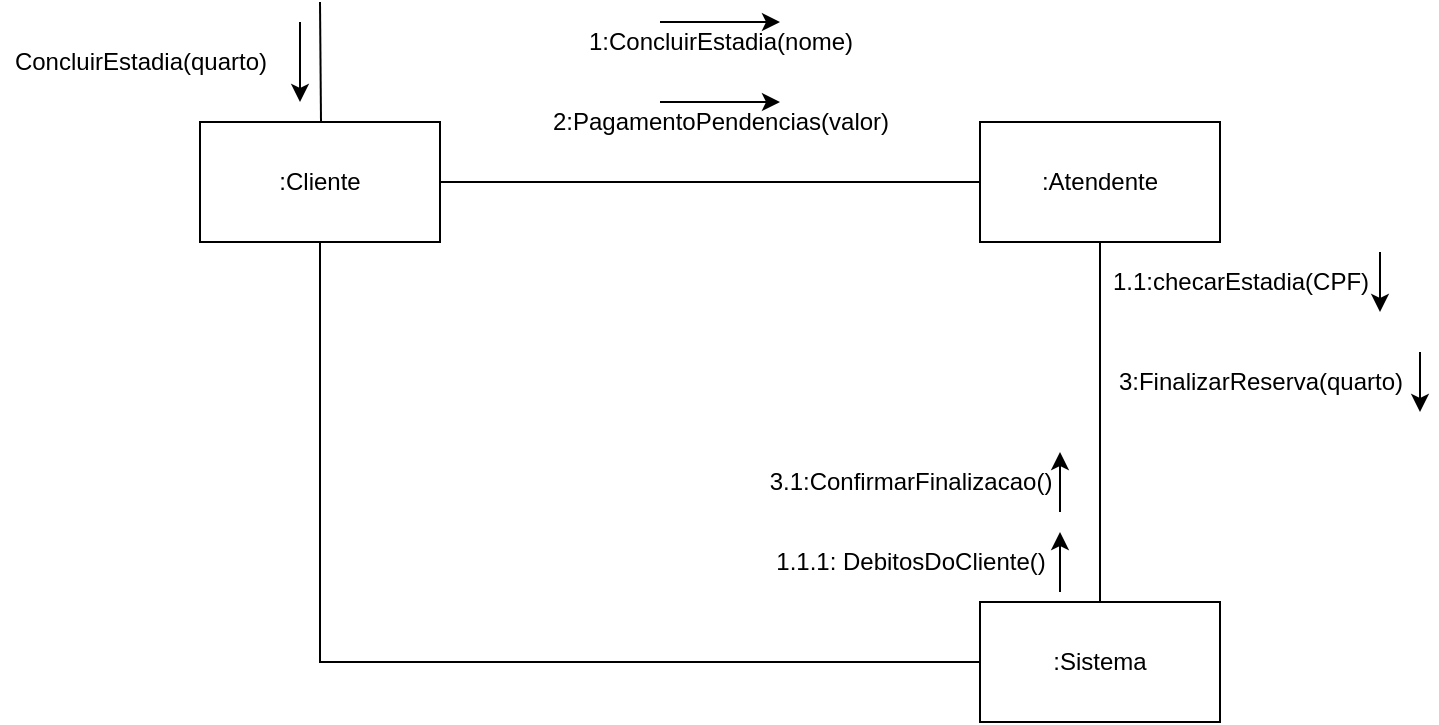 <mxfile version="17.3.0" type="device"><diagram id="JcB4AoaDVqTouLbzVeP7" name="Page-1"><mxGraphModel dx="628" dy="387" grid="1" gridSize="10" guides="1" tooltips="1" connect="1" arrows="1" fold="1" page="1" pageScale="1" pageWidth="827" pageHeight="1169" math="0" shadow="0"><root><mxCell id="0"/><mxCell id="1" parent="0"/><mxCell id="2WdOGQC3QuCLFB-xZs7w-1" value=":Atendente" style="rounded=0;whiteSpace=wrap;html=1;" parent="1" vertex="1"><mxGeometry x="490" y="180" width="120" height="60" as="geometry"/></mxCell><mxCell id="buVrBW2kvbHIGcAl6ZfB-4" style="edgeStyle=orthogonalEdgeStyle;rounded=0;orthogonalLoop=1;jettySize=auto;html=1;entryX=0.5;entryY=1;entryDx=0;entryDy=0;endArrow=none;endFill=0;" edge="1" parent="1" source="2WdOGQC3QuCLFB-xZs7w-6" target="2WdOGQC3QuCLFB-xZs7w-1"><mxGeometry relative="1" as="geometry"/></mxCell><mxCell id="buVrBW2kvbHIGcAl6ZfB-5" style="edgeStyle=orthogonalEdgeStyle;rounded=0;orthogonalLoop=1;jettySize=auto;html=1;exitX=0;exitY=0.5;exitDx=0;exitDy=0;entryX=0.5;entryY=1;entryDx=0;entryDy=0;endArrow=none;endFill=0;" edge="1" parent="1" source="2WdOGQC3QuCLFB-xZs7w-6" target="2WdOGQC3QuCLFB-xZs7w-33"><mxGeometry relative="1" as="geometry"/></mxCell><mxCell id="2WdOGQC3QuCLFB-xZs7w-6" value=":Sistema" style="rounded=0;whiteSpace=wrap;html=1;" parent="1" vertex="1"><mxGeometry x="490" y="420" width="120" height="60" as="geometry"/></mxCell><mxCell id="buVrBW2kvbHIGcAl6ZfB-6" style="edgeStyle=orthogonalEdgeStyle;rounded=0;orthogonalLoop=1;jettySize=auto;html=1;exitX=1;exitY=0.5;exitDx=0;exitDy=0;entryX=0;entryY=0.5;entryDx=0;entryDy=0;endArrow=none;endFill=0;" edge="1" parent="1" source="2WdOGQC3QuCLFB-xZs7w-33" target="2WdOGQC3QuCLFB-xZs7w-1"><mxGeometry relative="1" as="geometry"/></mxCell><mxCell id="2WdOGQC3QuCLFB-xZs7w-33" value=":Cliente" style="rounded=0;whiteSpace=wrap;html=1;" parent="1" vertex="1"><mxGeometry x="100" y="180" width="120" height="60" as="geometry"/></mxCell><mxCell id="buVrBW2kvbHIGcAl6ZfB-2" value="" style="endArrow=none;html=1;rounded=0;" edge="1" parent="1"><mxGeometry width="50" height="50" relative="1" as="geometry"><mxPoint x="160.5" y="180" as="sourcePoint"/><mxPoint x="160" y="120" as="targetPoint"/></mxGeometry></mxCell><mxCell id="buVrBW2kvbHIGcAl6ZfB-8" value="ConcluirEstadia(quarto)" style="text;html=1;align=center;verticalAlign=middle;resizable=0;points=[];autosize=1;strokeColor=none;fillColor=none;" vertex="1" parent="1"><mxGeometry y="140" width="140" height="20" as="geometry"/></mxCell><mxCell id="buVrBW2kvbHIGcAl6ZfB-10" value="" style="endArrow=classic;html=1;rounded=0;" edge="1" parent="1"><mxGeometry width="50" height="50" relative="1" as="geometry"><mxPoint x="150" y="130" as="sourcePoint"/><mxPoint x="150" y="170" as="targetPoint"/></mxGeometry></mxCell><mxCell id="buVrBW2kvbHIGcAl6ZfB-12" value="1.1:checarEstadia(CPF)" style="text;html=1;align=center;verticalAlign=middle;resizable=0;points=[];autosize=1;strokeColor=none;fillColor=none;" vertex="1" parent="1"><mxGeometry x="550" y="250" width="140" height="20" as="geometry"/></mxCell><mxCell id="buVrBW2kvbHIGcAl6ZfB-13" value="1.1.1: DebitosDoCliente()" style="text;html=1;align=center;verticalAlign=middle;resizable=0;points=[];autosize=1;strokeColor=none;fillColor=none;" vertex="1" parent="1"><mxGeometry x="380" y="390" width="150" height="20" as="geometry"/></mxCell><mxCell id="buVrBW2kvbHIGcAl6ZfB-14" value="" style="endArrow=classic;html=1;rounded=0;" edge="1" parent="1"><mxGeometry width="50" height="50" relative="1" as="geometry"><mxPoint x="530" y="415" as="sourcePoint"/><mxPoint x="530" y="385" as="targetPoint"/><Array as="points"><mxPoint x="530" y="395"/></Array></mxGeometry></mxCell><mxCell id="buVrBW2kvbHIGcAl6ZfB-15" value="" style="endArrow=classic;html=1;rounded=0;" edge="1" parent="1"><mxGeometry width="50" height="50" relative="1" as="geometry"><mxPoint x="690" y="245" as="sourcePoint"/><mxPoint x="690" y="275" as="targetPoint"/><Array as="points"><mxPoint x="690" y="255"/></Array></mxGeometry></mxCell><mxCell id="buVrBW2kvbHIGcAl6ZfB-16" value="1:ConcluirEstadia(nome)" style="text;html=1;align=center;verticalAlign=middle;resizable=0;points=[];autosize=1;strokeColor=none;fillColor=none;" vertex="1" parent="1"><mxGeometry x="285" y="130" width="150" height="20" as="geometry"/></mxCell><mxCell id="buVrBW2kvbHIGcAl6ZfB-17" value="" style="endArrow=classic;html=1;rounded=0;" edge="1" parent="1"><mxGeometry width="50" height="50" relative="1" as="geometry"><mxPoint x="330" y="130" as="sourcePoint"/><mxPoint x="390" y="130" as="targetPoint"/></mxGeometry></mxCell><mxCell id="buVrBW2kvbHIGcAl6ZfB-18" value="2:PagamentoPendencias(valor)" style="text;html=1;align=center;verticalAlign=middle;resizable=0;points=[];autosize=1;strokeColor=none;fillColor=none;" vertex="1" parent="1"><mxGeometry x="270" y="170" width="180" height="20" as="geometry"/></mxCell><mxCell id="buVrBW2kvbHIGcAl6ZfB-19" value="" style="endArrow=classic;html=1;rounded=0;" edge="1" parent="1"><mxGeometry width="50" height="50" relative="1" as="geometry"><mxPoint x="330" y="170" as="sourcePoint"/><mxPoint x="390" y="170" as="targetPoint"/></mxGeometry></mxCell><mxCell id="buVrBW2kvbHIGcAl6ZfB-20" value="3:FinalizarReserva(quarto)" style="text;html=1;align=center;verticalAlign=middle;resizable=0;points=[];autosize=1;strokeColor=none;fillColor=none;" vertex="1" parent="1"><mxGeometry x="550" y="300" width="160" height="20" as="geometry"/></mxCell><mxCell id="buVrBW2kvbHIGcAl6ZfB-21" value="" style="endArrow=classic;html=1;rounded=0;" edge="1" parent="1"><mxGeometry width="50" height="50" relative="1" as="geometry"><mxPoint x="710" y="295" as="sourcePoint"/><mxPoint x="710" y="325" as="targetPoint"/><Array as="points"><mxPoint x="710" y="305"/></Array></mxGeometry></mxCell><mxCell id="buVrBW2kvbHIGcAl6ZfB-22" value="3.1:ConfirmarFinalizacao()" style="text;html=1;align=center;verticalAlign=middle;resizable=0;points=[];autosize=1;strokeColor=none;fillColor=none;" vertex="1" parent="1"><mxGeometry x="375" y="350" width="160" height="20" as="geometry"/></mxCell><mxCell id="buVrBW2kvbHIGcAl6ZfB-23" value="" style="endArrow=classic;html=1;rounded=0;" edge="1" parent="1"><mxGeometry width="50" height="50" relative="1" as="geometry"><mxPoint x="530" y="375" as="sourcePoint"/><mxPoint x="530" y="345" as="targetPoint"/><Array as="points"><mxPoint x="530" y="355"/></Array></mxGeometry></mxCell></root></mxGraphModel></diagram></mxfile>